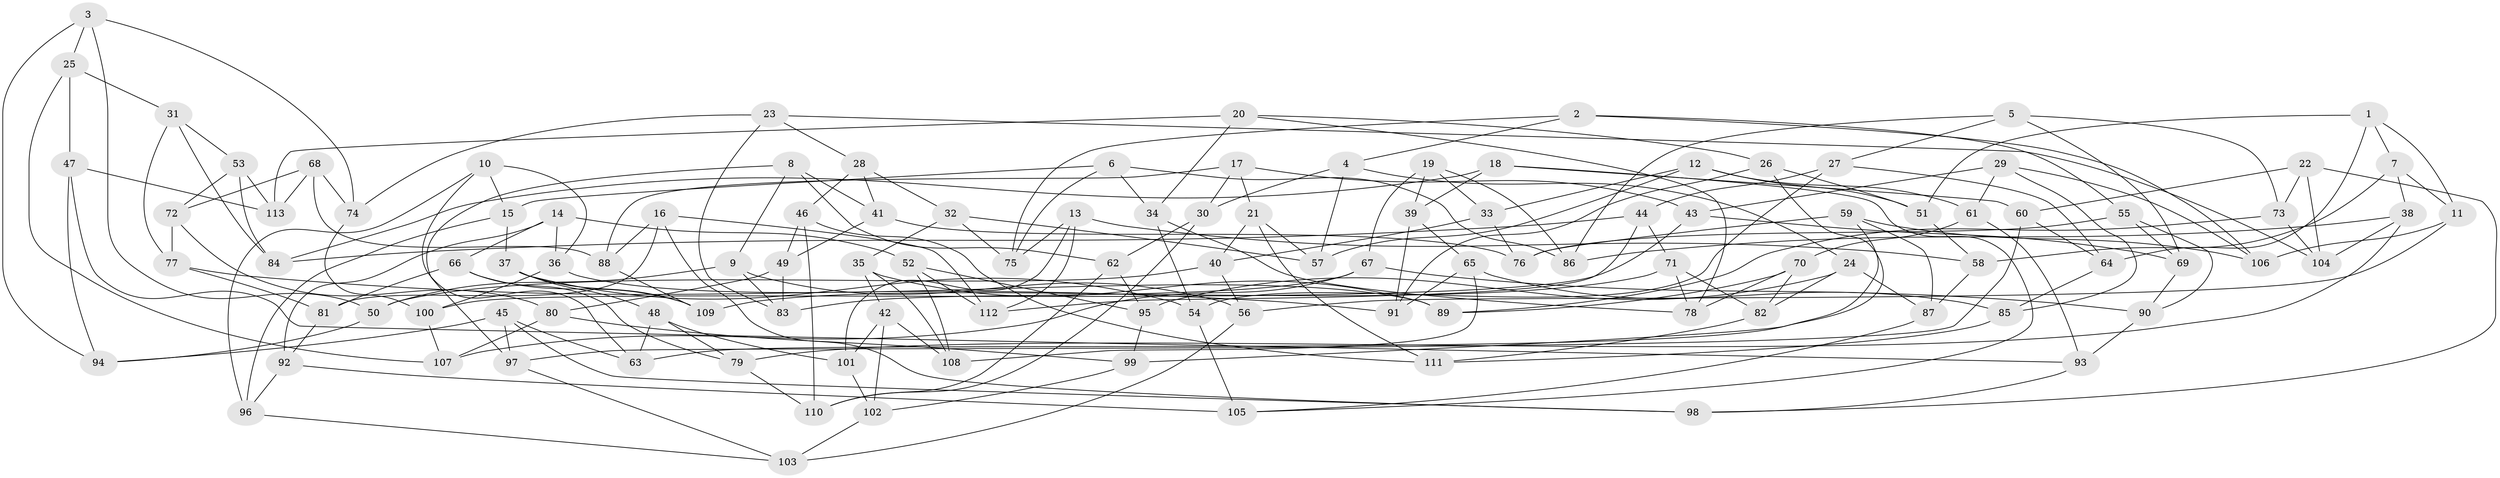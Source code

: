 // Generated by graph-tools (version 1.1) at 2025/27/03/09/25 03:27:01]
// undirected, 113 vertices, 226 edges
graph export_dot {
graph [start="1"]
  node [color=gray90,style=filled];
  1;
  2;
  3;
  4;
  5;
  6;
  7;
  8;
  9;
  10;
  11;
  12;
  13;
  14;
  15;
  16;
  17;
  18;
  19;
  20;
  21;
  22;
  23;
  24;
  25;
  26;
  27;
  28;
  29;
  30;
  31;
  32;
  33;
  34;
  35;
  36;
  37;
  38;
  39;
  40;
  41;
  42;
  43;
  44;
  45;
  46;
  47;
  48;
  49;
  50;
  51;
  52;
  53;
  54;
  55;
  56;
  57;
  58;
  59;
  60;
  61;
  62;
  63;
  64;
  65;
  66;
  67;
  68;
  69;
  70;
  71;
  72;
  73;
  74;
  75;
  76;
  77;
  78;
  79;
  80;
  81;
  82;
  83;
  84;
  85;
  86;
  87;
  88;
  89;
  90;
  91;
  92;
  93;
  94;
  95;
  96;
  97;
  98;
  99;
  100;
  101;
  102;
  103;
  104;
  105;
  106;
  107;
  108;
  109;
  110;
  111;
  112;
  113;
  1 -- 7;
  1 -- 64;
  1 -- 51;
  1 -- 11;
  2 -- 55;
  2 -- 106;
  2 -- 75;
  2 -- 4;
  3 -- 25;
  3 -- 50;
  3 -- 94;
  3 -- 74;
  4 -- 30;
  4 -- 24;
  4 -- 57;
  5 -- 73;
  5 -- 69;
  5 -- 27;
  5 -- 86;
  6 -- 75;
  6 -- 86;
  6 -- 34;
  6 -- 15;
  7 -- 38;
  7 -- 58;
  7 -- 11;
  8 -- 41;
  8 -- 9;
  8 -- 62;
  8 -- 97;
  9 -- 56;
  9 -- 83;
  9 -- 50;
  10 -- 36;
  10 -- 15;
  10 -- 63;
  10 -- 96;
  11 -- 56;
  11 -- 106;
  12 -- 61;
  12 -- 57;
  12 -- 51;
  12 -- 33;
  13 -- 101;
  13 -- 112;
  13 -- 58;
  13 -- 75;
  14 -- 66;
  14 -- 92;
  14 -- 36;
  14 -- 52;
  15 -- 96;
  15 -- 37;
  16 -- 88;
  16 -- 112;
  16 -- 98;
  16 -- 81;
  17 -- 21;
  17 -- 43;
  17 -- 88;
  17 -- 30;
  18 -- 60;
  18 -- 39;
  18 -- 84;
  18 -- 105;
  19 -- 39;
  19 -- 86;
  19 -- 33;
  19 -- 67;
  20 -- 26;
  20 -- 113;
  20 -- 78;
  20 -- 34;
  21 -- 111;
  21 -- 40;
  21 -- 57;
  22 -- 104;
  22 -- 60;
  22 -- 98;
  22 -- 73;
  23 -- 104;
  23 -- 74;
  23 -- 83;
  23 -- 28;
  24 -- 82;
  24 -- 87;
  24 -- 95;
  25 -- 31;
  25 -- 47;
  25 -- 107;
  26 -- 91;
  26 -- 99;
  26 -- 51;
  27 -- 64;
  27 -- 44;
  27 -- 54;
  28 -- 32;
  28 -- 46;
  28 -- 41;
  29 -- 85;
  29 -- 61;
  29 -- 43;
  29 -- 106;
  30 -- 110;
  30 -- 62;
  31 -- 77;
  31 -- 84;
  31 -- 53;
  32 -- 75;
  32 -- 35;
  32 -- 57;
  33 -- 40;
  33 -- 76;
  34 -- 78;
  34 -- 54;
  35 -- 108;
  35 -- 42;
  35 -- 89;
  36 -- 100;
  36 -- 89;
  37 -- 48;
  37 -- 54;
  37 -- 109;
  38 -- 86;
  38 -- 79;
  38 -- 104;
  39 -- 65;
  39 -- 91;
  40 -- 56;
  40 -- 50;
  41 -- 49;
  41 -- 76;
  42 -- 102;
  42 -- 101;
  42 -- 108;
  43 -- 100;
  43 -- 69;
  44 -- 71;
  44 -- 84;
  44 -- 112;
  45 -- 63;
  45 -- 98;
  45 -- 97;
  45 -- 94;
  46 -- 49;
  46 -- 110;
  46 -- 111;
  47 -- 93;
  47 -- 113;
  47 -- 94;
  48 -- 79;
  48 -- 101;
  48 -- 63;
  49 -- 83;
  49 -- 80;
  50 -- 94;
  51 -- 58;
  52 -- 108;
  52 -- 112;
  52 -- 95;
  53 -- 113;
  53 -- 84;
  53 -- 72;
  54 -- 105;
  55 -- 76;
  55 -- 90;
  55 -- 69;
  56 -- 103;
  58 -- 87;
  59 -- 76;
  59 -- 87;
  59 -- 106;
  59 -- 63;
  60 -- 64;
  60 -- 97;
  61 -- 93;
  61 -- 70;
  62 -- 110;
  62 -- 95;
  64 -- 85;
  65 -- 91;
  65 -- 85;
  65 -- 108;
  66 -- 109;
  66 -- 81;
  66 -- 79;
  67 -- 107;
  67 -- 83;
  67 -- 90;
  68 -- 88;
  68 -- 113;
  68 -- 72;
  68 -- 74;
  69 -- 90;
  70 -- 82;
  70 -- 78;
  70 -- 89;
  71 -- 82;
  71 -- 78;
  71 -- 109;
  72 -- 77;
  72 -- 80;
  73 -- 104;
  73 -- 89;
  74 -- 100;
  77 -- 91;
  77 -- 81;
  79 -- 110;
  80 -- 107;
  80 -- 99;
  81 -- 92;
  82 -- 111;
  85 -- 111;
  87 -- 105;
  88 -- 109;
  90 -- 93;
  92 -- 105;
  92 -- 96;
  93 -- 98;
  95 -- 99;
  96 -- 103;
  97 -- 103;
  99 -- 102;
  100 -- 107;
  101 -- 102;
  102 -- 103;
}
